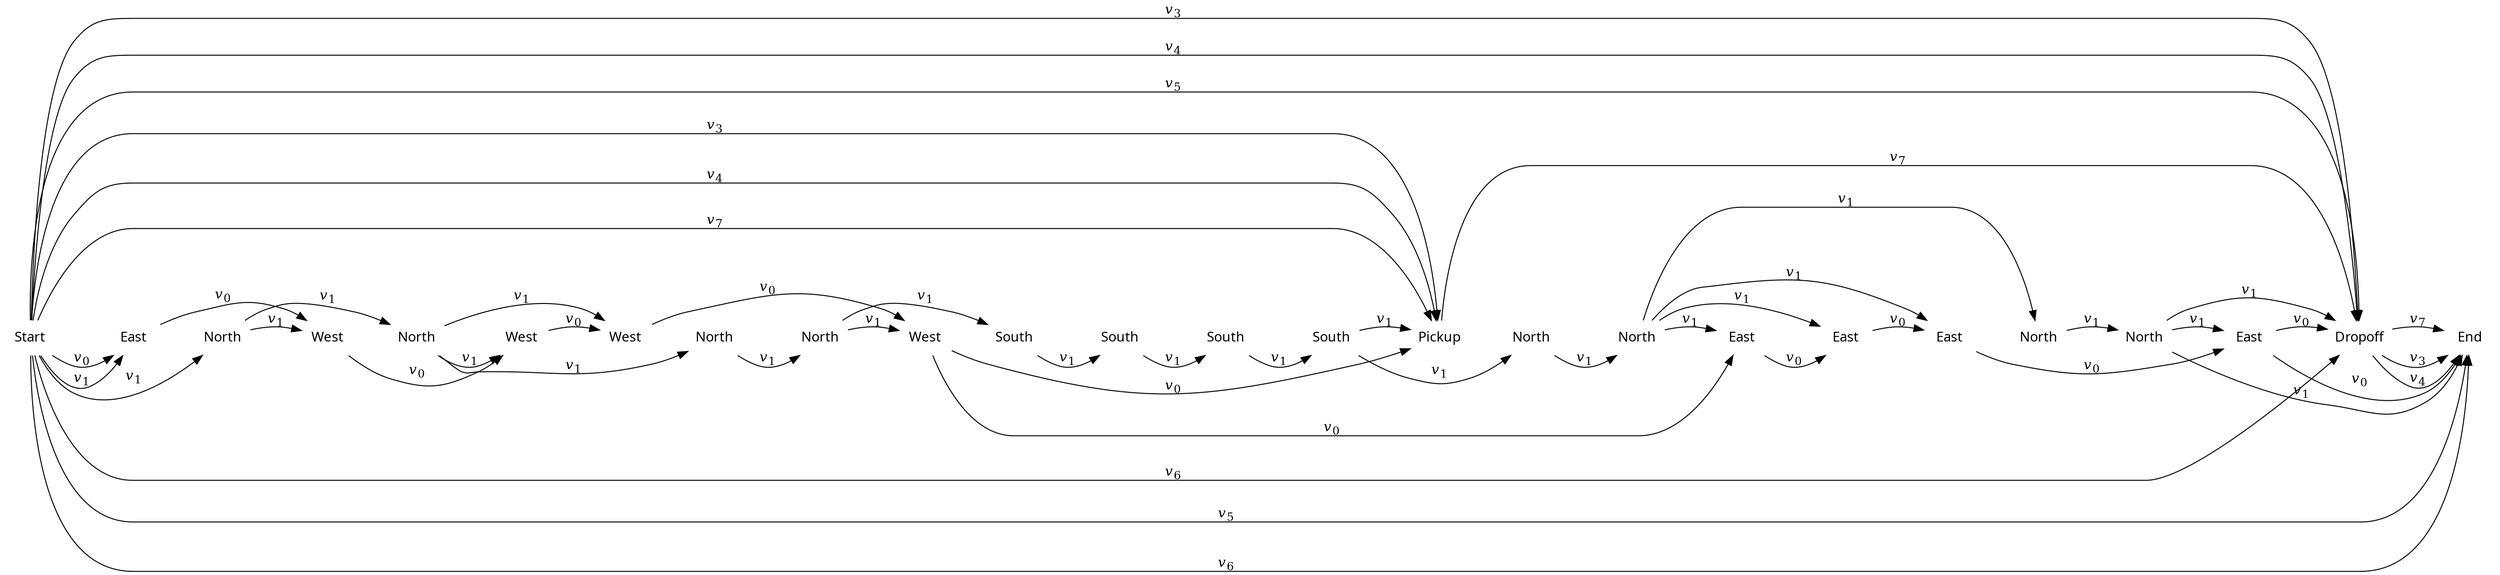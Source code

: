 digraph cat {
rankdir=LR
node [shape=plaintext]
edge [arrowhead=normal]

0 [label="Start",fontname="sans"]
1 [label="East",fontname="sans"]
2 [label="North",fontname="sans"]
3 [label="West",fontname="sans"]
4 [label="North",fontname="sans"]
5 [label="West",fontname="sans"]
6 [label="West",fontname="sans"]
7 [label="North",fontname="sans"]
8 [label="North",fontname="sans"]
9 [label="West",fontname="sans"]
10 [label="South",fontname="sans"]
11 [label="South",fontname="sans"]
12 [label="South",fontname="sans"]
13 [label="South",fontname="sans"]
14 [label="Pickup",fontname="sans"]
15 [label="North",fontname="sans"]
16 [label="North",fontname="sans"]
17 [label="East",fontname="sans"]
18 [label="East",fontname="sans"]
19 [label="East",fontname="sans"]
20 [label="North",fontname="sans"]
21 [label="North",fontname="sans"]
22 [label="East",fontname="sans"]
23 [label="Dropoff",fontname="sans"]
24 [label="End",fontname="sans"]

0 -> 1 [label=<<i>v</i><sub>0</sub>>]
0 -> 1 [label=<<i>v</i><sub>1</sub>>]
0 -> 2 [label=<<i>v</i><sub>1</sub>>]
0 -> 14 [label=<<i>v</i><sub>3</sub>>]
0 -> 23 [label=<<i>v</i><sub>3</sub>>]
0 -> 14 [label=<<i>v</i><sub>4</sub>>]
0 -> 23 [label=<<i>v</i><sub>4</sub>>]
0 -> 23 [label=<<i>v</i><sub>5</sub>>]
0 -> 24 [label=<<i>v</i><sub>5</sub>>]
0 -> 23 [label=<<i>v</i><sub>6</sub>>]
0 -> 24 [label=<<i>v</i><sub>6</sub>>]
0 -> 14 [label=<<i>v</i><sub>7</sub>>]
1 -> 3 [label=<<i>v</i><sub>0</sub>>]
2 -> 3 [label=<<i>v</i><sub>1</sub>>]
2 -> 4 [label=<<i>v</i><sub>1</sub>>]
3 -> 5 [label=<<i>v</i><sub>0</sub>>]
4 -> 5 [label=<<i>v</i><sub>1</sub>>]
4 -> 6 [label=<<i>v</i><sub>1</sub>>]
4 -> 7 [label=<<i>v</i><sub>1</sub>>]
5 -> 6 [label=<<i>v</i><sub>0</sub>>]
6 -> 9 [label=<<i>v</i><sub>0</sub>>]
7 -> 8 [label=<<i>v</i><sub>1</sub>>]
8 -> 9 [label=<<i>v</i><sub>1</sub>>]
8 -> 10 [label=<<i>v</i><sub>1</sub>>]
9 -> 14 [label=<<i>v</i><sub>0</sub>>]
9 -> 17 [label=<<i>v</i><sub>0</sub>>]
10 -> 11 [label=<<i>v</i><sub>1</sub>>]
11 -> 12 [label=<<i>v</i><sub>1</sub>>]
12 -> 13 [label=<<i>v</i><sub>1</sub>>]
13 -> 14 [label=<<i>v</i><sub>1</sub>>]
13 -> 15 [label=<<i>v</i><sub>1</sub>>]
14 -> 23 [label=<<i>v</i><sub>7</sub>>]
15 -> 16 [label=<<i>v</i><sub>1</sub>>]
16 -> 17 [label=<<i>v</i><sub>1</sub>>]
16 -> 18 [label=<<i>v</i><sub>1</sub>>]
16 -> 19 [label=<<i>v</i><sub>1</sub>>]
16 -> 20 [label=<<i>v</i><sub>1</sub>>]
17 -> 18 [label=<<i>v</i><sub>0</sub>>]
18 -> 19 [label=<<i>v</i><sub>0</sub>>]
19 -> 22 [label=<<i>v</i><sub>0</sub>>]
20 -> 21 [label=<<i>v</i><sub>1</sub>>]
21 -> 22 [label=<<i>v</i><sub>1</sub>>]
21 -> 23 [label=<<i>v</i><sub>1</sub>>]
21 -> 24 [label=<<i>v</i><sub>1</sub>>]
22 -> 23 [label=<<i>v</i><sub>0</sub>>]
22 -> 24 [label=<<i>v</i><sub>0</sub>>]
23 -> 24 [label=<<i>v</i><sub>3</sub>>]
23 -> 24 [label=<<i>v</i><sub>4</sub>>]
23 -> 24 [label=<<i>v</i><sub>7</sub>>]

# To line up the actions
0 -> 1 [weight=100,style=invis]
1 -> 2 [weight=100,style=invis]
2 -> 3 [weight=100,style=invis]
3 -> 4 [weight=100,style=invis]
4 -> 5 [weight=100,style=invis]
5 -> 6 [weight=100,style=invis]
6 -> 7 [weight=100,style=invis]
7 -> 8 [weight=100,style=invis]
8 -> 9 [weight=100,style=invis]
9 -> 10 [weight=100,style=invis]
10 -> 11 [weight=100,style=invis]
11 -> 12 [weight=100,style=invis]
12 -> 13 [weight=100,style=invis]
13 -> 14 [weight=100,style=invis]
14 -> 15 [weight=100,style=invis]
15 -> 16 [weight=100,style=invis]
16 -> 17 [weight=100,style=invis]
17 -> 18 [weight=100,style=invis]
18 -> 19 [weight=100,style=invis]
19 -> 20 [weight=100,style=invis]
20 -> 21 [weight=100,style=invis]
21 -> 22 [weight=100,style=invis]
22 -> 23 [weight=100,style=invis]
23 -> 24 [weight=100,style=invis]
}

